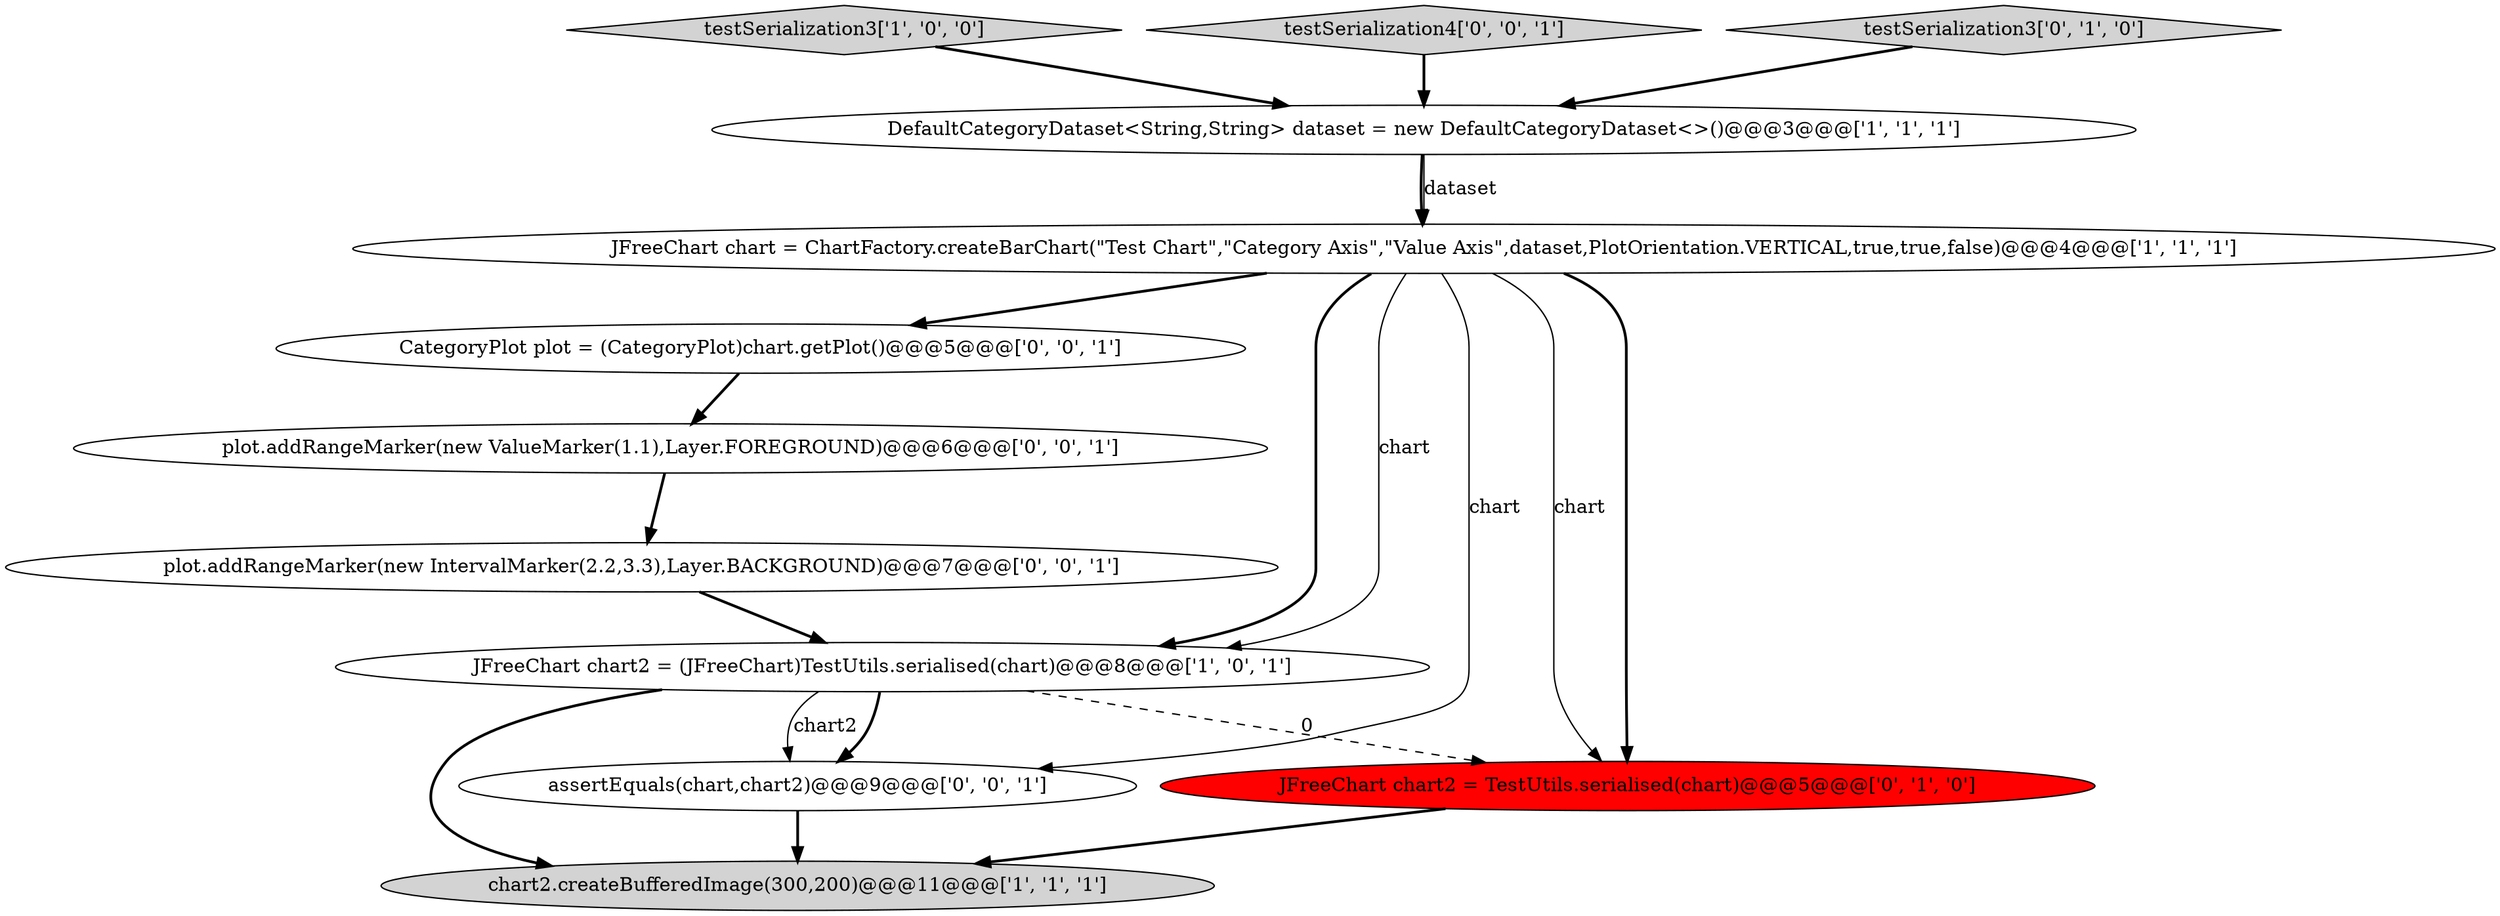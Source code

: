 digraph {
0 [style = filled, label = "JFreeChart chart2 = (JFreeChart)TestUtils.serialised(chart)@@@8@@@['1', '0', '1']", fillcolor = white, shape = ellipse image = "AAA0AAABBB1BBB"];
8 [style = filled, label = "CategoryPlot plot = (CategoryPlot)chart.getPlot()@@@5@@@['0', '0', '1']", fillcolor = white, shape = ellipse image = "AAA0AAABBB3BBB"];
10 [style = filled, label = "plot.addRangeMarker(new IntervalMarker(2.2,3.3),Layer.BACKGROUND)@@@7@@@['0', '0', '1']", fillcolor = white, shape = ellipse image = "AAA0AAABBB3BBB"];
9 [style = filled, label = "plot.addRangeMarker(new ValueMarker(1.1),Layer.FOREGROUND)@@@6@@@['0', '0', '1']", fillcolor = white, shape = ellipse image = "AAA0AAABBB3BBB"];
3 [style = filled, label = "chart2.createBufferedImage(300,200)@@@11@@@['1', '1', '1']", fillcolor = lightgray, shape = ellipse image = "AAA0AAABBB1BBB"];
1 [style = filled, label = "testSerialization3['1', '0', '0']", fillcolor = lightgray, shape = diamond image = "AAA0AAABBB1BBB"];
7 [style = filled, label = "testSerialization4['0', '0', '1']", fillcolor = lightgray, shape = diamond image = "AAA0AAABBB3BBB"];
11 [style = filled, label = "assertEquals(chart,chart2)@@@9@@@['0', '0', '1']", fillcolor = white, shape = ellipse image = "AAA0AAABBB3BBB"];
2 [style = filled, label = "DefaultCategoryDataset<String,String> dataset = new DefaultCategoryDataset<>()@@@3@@@['1', '1', '1']", fillcolor = white, shape = ellipse image = "AAA0AAABBB1BBB"];
4 [style = filled, label = "JFreeChart chart = ChartFactory.createBarChart(\"Test Chart\",\"Category Axis\",\"Value Axis\",dataset,PlotOrientation.VERTICAL,true,true,false)@@@4@@@['1', '1', '1']", fillcolor = white, shape = ellipse image = "AAA0AAABBB1BBB"];
6 [style = filled, label = "testSerialization3['0', '1', '0']", fillcolor = lightgray, shape = diamond image = "AAA0AAABBB2BBB"];
5 [style = filled, label = "JFreeChart chart2 = TestUtils.serialised(chart)@@@5@@@['0', '1', '0']", fillcolor = red, shape = ellipse image = "AAA1AAABBB2BBB"];
0->3 [style = bold, label=""];
5->3 [style = bold, label=""];
4->8 [style = bold, label=""];
0->11 [style = bold, label=""];
4->11 [style = solid, label="chart"];
1->2 [style = bold, label=""];
0->11 [style = solid, label="chart2"];
4->0 [style = bold, label=""];
4->5 [style = solid, label="chart"];
9->10 [style = bold, label=""];
0->5 [style = dashed, label="0"];
11->3 [style = bold, label=""];
2->4 [style = bold, label=""];
4->5 [style = bold, label=""];
7->2 [style = bold, label=""];
10->0 [style = bold, label=""];
4->0 [style = solid, label="chart"];
8->9 [style = bold, label=""];
6->2 [style = bold, label=""];
2->4 [style = solid, label="dataset"];
}
